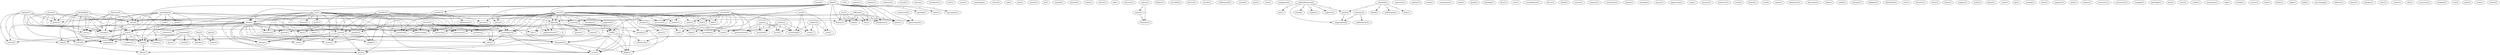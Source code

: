 digraph G {
  henrik [ label="henrik(1)" ];
  baku [ label="baku(5)" ];
  number [ label="number(3)" ];
  uprising [ label="uprising(1)" ];
  dead [ label="dead(2)" ];
  reach [ label="reach(1)" ];
  press [ label="press(1)" ];
  took [ label="took(2)" ];
  newspaper [ label="newspaper(1)" ];
  one [ label="one(2)" ];
  figure [ label="figure(6)" ];
  imam [ label="imam(1)" ];
  casualty [ label="casualty(1)" ];
  conclusion [ label="conclusion(1)" ];
  head [ label="head(1)" ];
  delegation [ label="delegation(1)" ];
  city [ label="city(1)" ];
  government [ label="government(1)" ];
  arf [ label="arf(1)" ];
  power [ label="power(1)" ];
  department [ label="department(1)" ];
  massacre [ label="massacre(2)" ];
  republic [ label="republic(2)" ];
  azeri [ label="azeri(5)" ];
  escape [ label="escape(2)" ];
  attendant [ label="attendant(1)" ];
  happened [ label="happened(1)" ];
  account [ label="account(1)" ];
  comes [ label="comes(2)" ];
  helicopter [ label="helicopter(3)" ];
  day [ label="day(1)" ];
  border [ label="border(1)" ];
  flight [ label="flight(1)" ];
  fell [ label="fell(1)" ];
  spokeswoman [ label="spokeswoman(1)" ];
  pressure [ label="pressure(1)" ];
  handwriting [ label="handwriting(1)" ];
  came [ label="came(1)" ];
  investigator [ label="investigator(2)" ];
  town [ label="town(3)" ];
  route [ label="route(1)" ];
  lies [ label="lies(1)" ];
  find [ label="find(1)" ];
  commission [ label="commission(1)" ];
  exists [ label="exists(1)" ];
  soul [ label="soul(1)" ];
  proceeded [ label="proceeded(1)" ];
  today [ label="today(1)" ];
  work [ label="work(1)" ];
  extermination [ label="extermination(1)" ];
  race [ label="race(4)" ];
  sera [ label="sera(1)" ];
  zuma [ label="zuma(1)" ];
  everything [ label="everything(4)" ];
  ohanus [ label="ohanus(1)" ];
  architect [ label="architect(1)" ];
  attack [ label="attack(1)" ];
  subject [ label="subject(2)" ];
  round [ label="round(1)" ];
  article [ label="article(1)" ];
  mutilation [ label="mutilation(1)" ];
  york [ label="york(1)" ];
  cross [ label="cross(1)" ];
  something [ label="something(1)" ];
  azeris [ label="azeris(2)" ];
  extent [ label="extent(1)" ];
  war [ label="war(2)" ];
  year [ label="year(5)" ];
  outrage [ label="outrage(1)" ];
  closed [ label="closed(1)" ];
  nagorny [ label="nagorny(1)" ];
  control [ label="control(1)" ];
  take [ label="take(2)" ];
  campaign [ label="campaign(1)" ];
  toll [ label="toll(1)" ];
  kole [ label="kole(1)" ];
  karabakh [ label="karabakh(2)" ];
  mr [ label="mr(5)" ];
  give [ label="give(1)" ];
  ground [ label="ground(1)" ];
  statement [ label="statement(1)" ];
  knows [ label="knows(2)" ];
  count [ label="count(2)" ];
  road [ label="road(1)" ];
  fantasy [ label="fantasy(1)" ];
  pilot [ label="pilot(1)" ];
  village [ label="village(1)" ];
  estimate [ label="estimate(2)" ];
  wrote [ label="wrote(1)" ];
  stream [ label="stream(1)" ];
  winter [ label="winter(1)" ];
  scientist [ label="scientist(1)" ];
  woman [ label="woman(1)" ];
  minimum [ label="minimum(1)" ];
  go [ label="go(1)" ];
  started [ label="started(1)" ];
  armenia [ label="armenia(4)" ];
  mountain [ label="mountain(1)" ];
  serve [ label="serve(1)" ];
  showed [ label="showed(1)" ];
  team [ label="team(1)" ];
  return [ label="return(1)" ];
  aid [ label="aid(1)" ];
  ministry [ label="ministry(1)" ];
  manafov [ label="manafov(2)" ];
  carlson [ label="carlson(1)" ];
  name [ label="name(2)" ];
  footnote [ label="footnote(1)" ];
  leader [ label="leader(1)" ];
  provided [ label="provided(1)" ];
  history [ label="history(1)" ];
  azerbaijan [ label="azerbaijan(2)" ];
  man [ label="man(1)" ];
  grief [ label="grief(1)" ];
  calls [ label="calls(1)" ];
  retreat [ label="retreat(1)" ];
  ruffinen [ label="ruffinen(2)" ];
  collaborated [ label="collaborated(1)" ];
  waved [ label="waved(1)" ];
  zen [ label="zen(2)" ];
  part [ label="part(1)" ];
  rain [ label="rain(1)" ];
  tzeghagron [ label="tzeghagron(1)" ];
  dashnaktzoutun [ label="dashnaktzoutun(3)" ];
  friend [ label="friend(1)" ];
  youth [ label="youth(3)" ];
  inspire [ label="inspire(1)" ];
  organize [ label="organize(1)" ];
  put [ label="put(1)" ];
  organization [ label="organization(2)" ];
  became [ label="became(2)" ];
  collaboration [ label="collaboration(1)" ];
  exposure [ label="exposure(1)" ];
  agdam [ label="agdam(1)" ];
  tried [ label="tried(1)" ];
  committee [ label="committee(1)" ];
  land [ label="land(1)" ];
  knopf [ label="knopf(1)" ];
  time [ label="time(1)" ];
  karabag [ label="karabag(1)" ];
  bury [ label="bury(1)" ];
  arm [ label="arm(1)" ];
  consolidation [ label="consolidation(1)" ];
  drove [ label="drove(1)" ];
  death [ label="death(1)" ];
  review [ label="review(1)" ];
  majority [ label="majority(1)" ];
  nezhdeh [ label="nezhdeh(1)" ];
  deity [ label="deity(1)" ];
  blood [ label="blood(1)" ];
  philosophy [ label="philosophy(2)" ];
  circulation [ label="circulation(1)" ];
  quayle [ label="quayle(1)" ];
  mother [ label="mother(1)" ];
  lawyer [ label="lawyer(1)" ];
  seems [ label="seems(1)" ];
  office [ label="office(1)" ];
  monday [ label="monday(1)" ];
  rasulov [ label="rasulov(2)" ];
  mayor [ label="mayor(1)" ];
  appressian [ label="appressian(1)" ];
  crap [ label="crap(1)" ];
  january [ label="january(1)" ];
  professor [ label="professor(1)" ];
  word [ label="word(1)" ];
  boston [ label="boston(1)" ];
  com [ label="com(2)" ];
  stalin [ label="stalin(1)" ];
  damascus [ label="damascus(1)" ];
  derounian [ label="derounian(1)" ];
  body [ label="body(1)" ];
  sahak [ label="sahak(1)" ];
  serdar [ label="serdar(2)" ];
  barrage [ label="barrage(1)" ];
  highland [ label="highland(1)" ];
  bloodshed [ label="bloodshed(1)" ];
  saw [ label="saw(1)" ];
  disaster [ label="disaster(1)" ];
  front [ label="front(1)" ];
  fact [ label="fact(2)" ];
  wash [ label="wash(2)" ];
  nobody [ label="nobody(1)" ];
  rasulov [ label="rasulov(3)" ];
  know [ label="know(1)" ];
  religion [ label="religion(1)" ];
  aydin [ label="aydin(1)" ];
  elman [ label="elman(1)" ];
  february [ label="february(2)" ];
  uucp [ label="uucp(1)" ];
  apr [ label="apr(1)" ];
  gouged [ label="gouged(1)" ];
  state [ label="state(1)" ];
  nagarno [ label="nagarno(1)" ];
  idea [ label="idea(1)" ];
  means [ label="means(1)" ];
  terrorism [ label="terrorism(1)" ];
  prosecuter [ label="prosecuter(1)" ];
  triangle [ label="triangle(1)" ];
  karabagh [ label="karabagh(1)" ];
  kpc [ label="kpc(2)" ];
  cairo [ label="cairo(1)" ];
  argic [ label="argic(2)" ];
  gave [ label="gave(2)" ];
  make [ label="make(1)" ];
  remember [ label="remember(1)" ];
  dog [ label="dog(1)" ];
  towfiq [ label="towfiq(1)" ];
  snows [ label="snows(1)" ];
  line [ label="line(1)" ];
  hitler [ label="hitler(1)" ];
  sdpa [ label="sdpa(1)" ];
  armenian [ label="armenian(2)" ];
  grew [ label="grew(1)" ];
  world [ label="world(2)" ];
  help [ label="help(1)" ];
  percentage [ label="percentage(1)" ];
  defence [ label="defence(1)" ];
  communist [ label="communist(2)" ];
  chaos [ label="chaos(1)" ];
  garegin [ label="garegin(1)" ];
  rome [ label="rome(1)" ];
  writes [ label="writes(1)" ];
  sky [ label="sky(1)" ];
  yunusova [ label="yunusova(1)" ];
  shrapnel [ label="shrapnel(1)" ];
  roy [ label="roy(2)" ];
  john [ label="john(2)" ];
  ordu [ label="ordu(1)" ];
  arthur [ label="arthur(2)" ];
  baku -> number [ label="1" ];
  baku -> uprising [ label="1" ];
  baku -> dead [ label="1" ];
  baku -> reach [ label="1" ];
  baku -> press [ label="1" ];
  baku -> took [ label="1" ];
  baku -> newspaper [ label="1" ];
  baku -> one [ label="1" ];
  baku -> figure [ label="2" ];
  baku -> imam [ label="1" ];
  baku -> casualty [ label="1" ];
  baku -> conclusion [ label="1" ];
  baku -> head [ label="1" ];
  baku -> delegation [ label="1" ];
  baku -> city [ label="1" ];
  baku -> government [ label="1" ];
  number -> department [ label="1" ];
  number -> dead [ label="1" ];
  number -> massacre [ label="1" ];
  number -> republic [ label="1" ];
  number -> government [ label="1" ];
  azeri -> escape [ label="1" ];
  azeri -> attendant [ label="1" ];
  azeri -> happened [ label="1" ];
  azeri -> dead [ label="2" ];
  azeri -> press [ label="1" ];
  azeri -> account [ label="1" ];
  azeri -> comes [ label="1" ];
  azeri -> took [ label="1" ];
  azeri -> helicopter [ label="1" ];
  azeri -> day [ label="1" ];
  azeri -> border [ label="1" ];
  azeri -> flight [ label="1" ];
  azeri -> one [ label="1" ];
  azeri -> figure [ label="2" ];
  azeri -> fell [ label="1" ];
  azeri -> casualty [ label="1" ];
  azeri -> spokeswoman [ label="1" ];
  azeri -> pressure [ label="1" ];
  azeri -> handwriting [ label="1" ];
  azeri -> came [ label="1" ];
  azeri -> investigator [ label="1" ];
  azeri -> town [ label="1" ];
  azeri -> route [ label="1" ];
  azeri -> lies [ label="1" ];
  azeri -> find [ label="1" ];
  azeri -> commission [ label="1" ];
  escape -> exists [ label="1" ];
  escape -> soul [ label="1" ];
  escape -> proceeded [ label="1" ];
  escape -> today [ label="1" ];
  escape -> route [ label="1" ];
  escape -> work [ label="1" ];
  escape -> extermination [ label="1" ];
  race -> sera [ label="1" ];
  race -> comes [ label="1" ];
  race -> zuma [ label="1" ];
  race -> everything [ label="2" ];
  subject -> sera [ label="1" ];
  subject -> round [ label="1" ];
  subject -> zuma [ label="1" ];
  subject -> everything [ label="1" ];
  azeris -> dead [ label="1" ];
  azeris -> extent [ label="1" ];
  azeris -> war [ label="1" ];
  azeris -> town [ label="1" ];
  azeris -> year [ label="1" ];
  azeris -> outrage [ label="1" ];
  nagorny -> dead [ label="1" ];
  nagorny -> extent [ label="1" ];
  nagorny -> one [ label="1" ];
  nagorny -> round [ label="1" ];
  nagorny -> control [ label="1" ];
  nagorny -> take [ label="1" ];
  nagorny -> war [ label="1" ];
  nagorny -> town [ label="1" ];
  nagorny -> campaign [ label="1" ];
  nagorny -> outrage [ label="1" ];
  karabakh -> dead [ label="1" ];
  karabakh -> extent [ label="1" ];
  karabakh -> one [ label="1" ];
  karabakh -> round [ label="1" ];
  karabakh -> control [ label="1" ];
  karabakh -> take [ label="1" ];
  karabakh -> war [ label="1" ];
  karabakh -> town [ label="1" ];
  karabakh -> campaign [ label="1" ];
  karabakh -> outrage [ label="1" ];
  mr -> dead [ label="3" ];
  mr -> give [ label="1" ];
  mr -> ground [ label="1" ];
  mr -> statement [ label="1" ];
  mr -> helicopter [ label="1" ];
  mr -> day [ label="1" ];
  mr -> knows [ label="1" ];
  mr -> one [ label="1" ];
  mr -> count [ label="1" ];
  mr -> road [ label="1" ];
  mr -> massacre [ label="1" ];
  mr -> handwriting [ label="1" ];
  mr -> fantasy [ label="1" ];
  mr -> pilot [ label="1" ];
  mr -> village [ label="1" ];
  mr -> estimate [ label="1" ];
  mr -> wrote [ label="1" ];
  mr -> commission [ label="1" ];
  mr -> stream [ label="1" ];
  dead -> ground [ label="1" ];
  dead -> statement [ label="1" ];
  dead -> helicopter [ label="1" ];
  dead -> scientist [ label="1" ];
  dead -> day [ label="1" ];
  dead -> one [ label="3" ];
  dead -> count [ label="1" ];
  dead -> road [ label="1" ];
  dead -> massacre [ label="1" ];
  dead -> spokeswoman [ label="1" ];
  dead -> handwriting [ label="1" ];
  dead -> woman [ label="2" ];
  dead -> minimum [ label="1" ];
  dead -> war [ label="1" ];
  dead -> pilot [ label="1" ];
  dead -> village [ label="1" ];
  dead -> republic [ label="2" ];
  dead -> wrote [ label="1" ];
  dead -> year [ label="3" ];
  dead -> outrage [ label="1" ];
  dead -> stream [ label="1" ];
  armenia -> soul [ label="1" ];
  armenia -> proceeded [ label="1" ];
  armenia -> today [ label="1" ];
  armenia -> border [ label="1" ];
  armenia -> fell [ label="1" ];
  armenia -> pressure [ label="1" ];
  armenia -> came [ label="1" ];
  armenia -> town [ label="1" ];
  armenia -> work [ label="1" ];
  armenia -> lies [ label="1" ];
  armenia -> mountain [ label="1" ];
  armenia -> find [ label="1" ];
  armenia -> serve [ label="1" ];
  armenia -> extermination [ label="1" ];
  manafov -> ground [ label="1" ];
  manafov -> account [ label="1" ];
  manafov -> comes [ label="1" ];
  manafov -> took [ label="1" ];
  manafov -> statement [ label="1" ];
  manafov -> flight [ label="1" ];
  manafov -> count [ label="1" ];
  manafov -> road [ label="1" ];
  manafov -> investigator [ label="1" ];
  manafov -> route [ label="1" ];
  manafov -> pilot [ label="1" ];
  manafov -> village [ label="1" ];
  manafov -> wrote [ label="1" ];
  manafov -> stream [ label="1" ];
  carlson -> name [ label="1" ];
  carlson -> footnote [ label="1" ];
  azerbaijan -> man [ label="1" ];
  azerbaijan -> extent [ label="1" ];
  azerbaijan -> figure [ label="1" ];
  azerbaijan -> minimum [ label="1" ];
  azerbaijan -> investigator [ label="1" ];
  azerbaijan -> war [ label="1" ];
  azerbaijan -> town [ label="1" ];
  azerbaijan -> grief [ label="1" ];
  azerbaijan -> calls [ label="1" ];
  azerbaijan -> year [ label="1" ];
  azerbaijan -> outrage [ label="1" ];
  ruffinen -> figure [ label="1" ];
  ruffinen -> imam [ label="1" ];
  ruffinen -> head [ label="1" ];
  ruffinen -> fantasy [ label="1" ];
  ruffinen -> delegation [ label="1" ];
  ruffinen -> city [ label="1" ];
  comes -> took [ label="1" ];
  comes -> helicopter [ label="1" ];
  comes -> flight [ label="1" ];
  comes -> investigator [ label="1" ];
  comes -> route [ label="1" ];
  took -> helicopter [ label="1" ];
  took -> flight [ label="1" ];
  took -> conclusion [ label="1" ];
  took -> route [ label="1" ];
  zen -> figure [ label="1" ];
  zen -> imam [ label="1" ];
  zen -> head [ label="1" ];
  zen -> fantasy [ label="1" ];
  zen -> delegation [ label="1" ];
  zen -> city [ label="1" ];
  dashnaktzoutun -> friend [ label="1" ];
  dashnaktzoutun -> youth [ label="2" ];
  dashnaktzoutun -> inspire [ label="1" ];
  dashnaktzoutun -> organize [ label="1" ];
  dashnaktzoutun -> put [ label="1" ];
  dashnaktzoutun -> organization [ label="1" ];
  became -> collaboration [ label="1" ];
  became -> organization [ label="1" ];
  name -> footnote [ label="1" ];
  helicopter -> flight [ label="1" ];
  helicopter -> route [ label="1" ];
  helicopter -> pilot [ label="1" ];
  knows -> time [ label="1" ];
  nezhdeh -> youth [ label="1" ];
  nezhdeh -> deity [ label="1" ];
  nezhdeh -> blood [ label="1" ];
  nezhdeh -> philosophy [ label="1" ];
  one -> round [ label="1" ];
  one -> control [ label="1" ];
  one -> take [ label="1" ];
  one -> woman [ label="2" ];
  one -> campaign [ label="1" ];
  one -> year [ label="3" ];
  one -> mother [ label="1" ];
  figure -> lawyer [ label="1" ];
  figure -> casualty [ label="1" ];
  figure -> spokeswoman [ label="1" ];
  figure -> minimum [ label="1" ];
  figure -> seems [ label="1" ];
  figure -> year [ label="1" ];
  figure -> office [ label="1" ];
  rasulov -> massacre [ label="1" ];
  rasulov -> handwriting [ label="1" ];
  rasulov -> minimum [ label="1" ];
  rasulov -> investigator [ label="1" ];
  rasulov -> calls [ label="1" ];
  rasulov -> estimate [ label="1" ];
  rasulov -> commission [ label="1" ];
  youth -> organization [ label="1" ];
  count -> road [ label="1" ];
  count -> pilot [ label="1" ];
  count -> village [ label="1" ];
  count -> wrote [ label="1" ];
  count -> stream [ label="1" ];
  serdar -> zuma [ label="1" ];
  serdar -> everything [ label="1" ];
  serdar -> work [ label="1" ];
  serdar -> mountain [ label="1" ];
  serdar -> serve [ label="1" ];
  serdar -> extermination [ label="1" ];
  take -> office [ label="1" ];
  fact -> wash [ label="1" ];
  fact -> nobody [ label="1" ];
  rasulov -> minimum [ label="1" ];
  rasulov -> investigator [ label="1" ];
  rasulov -> calls [ label="1" ];
  rasulov -> estimate [ label="1" ];
  rasulov -> commission [ label="1" ];
  february -> investigator [ label="1" ];
  february -> war [ label="1" ];
  february -> town [ label="1" ];
  february -> route [ label="1" ];
  february -> campaign [ label="1" ];
  february -> year [ label="2" ];
  february -> outrage [ label="1" ];
  investigator -> route [ label="1" ];
  investigator -> calls [ label="1" ];
  town -> lies [ label="1" ];
  town -> year [ label="1" ];
  town -> outrage [ label="1" ];
  argic -> everything [ label="1" ];
  argic -> work [ label="1" ];
  argic -> mountain [ label="1" ];
  argic -> serve [ label="1" ];
  argic -> extermination [ label="1" ];
  gave -> wash [ label="1" ];
  armenian -> campaign [ label="1" ];
  armenian -> grew [ label="1" ];
  armenian -> world [ label="1" ];
  armenian -> year [ label="2" ];
  armenian -> nobody [ label="1" ];
  communist -> government [ label="1" ];
  year -> office [ label="1" ];
}
